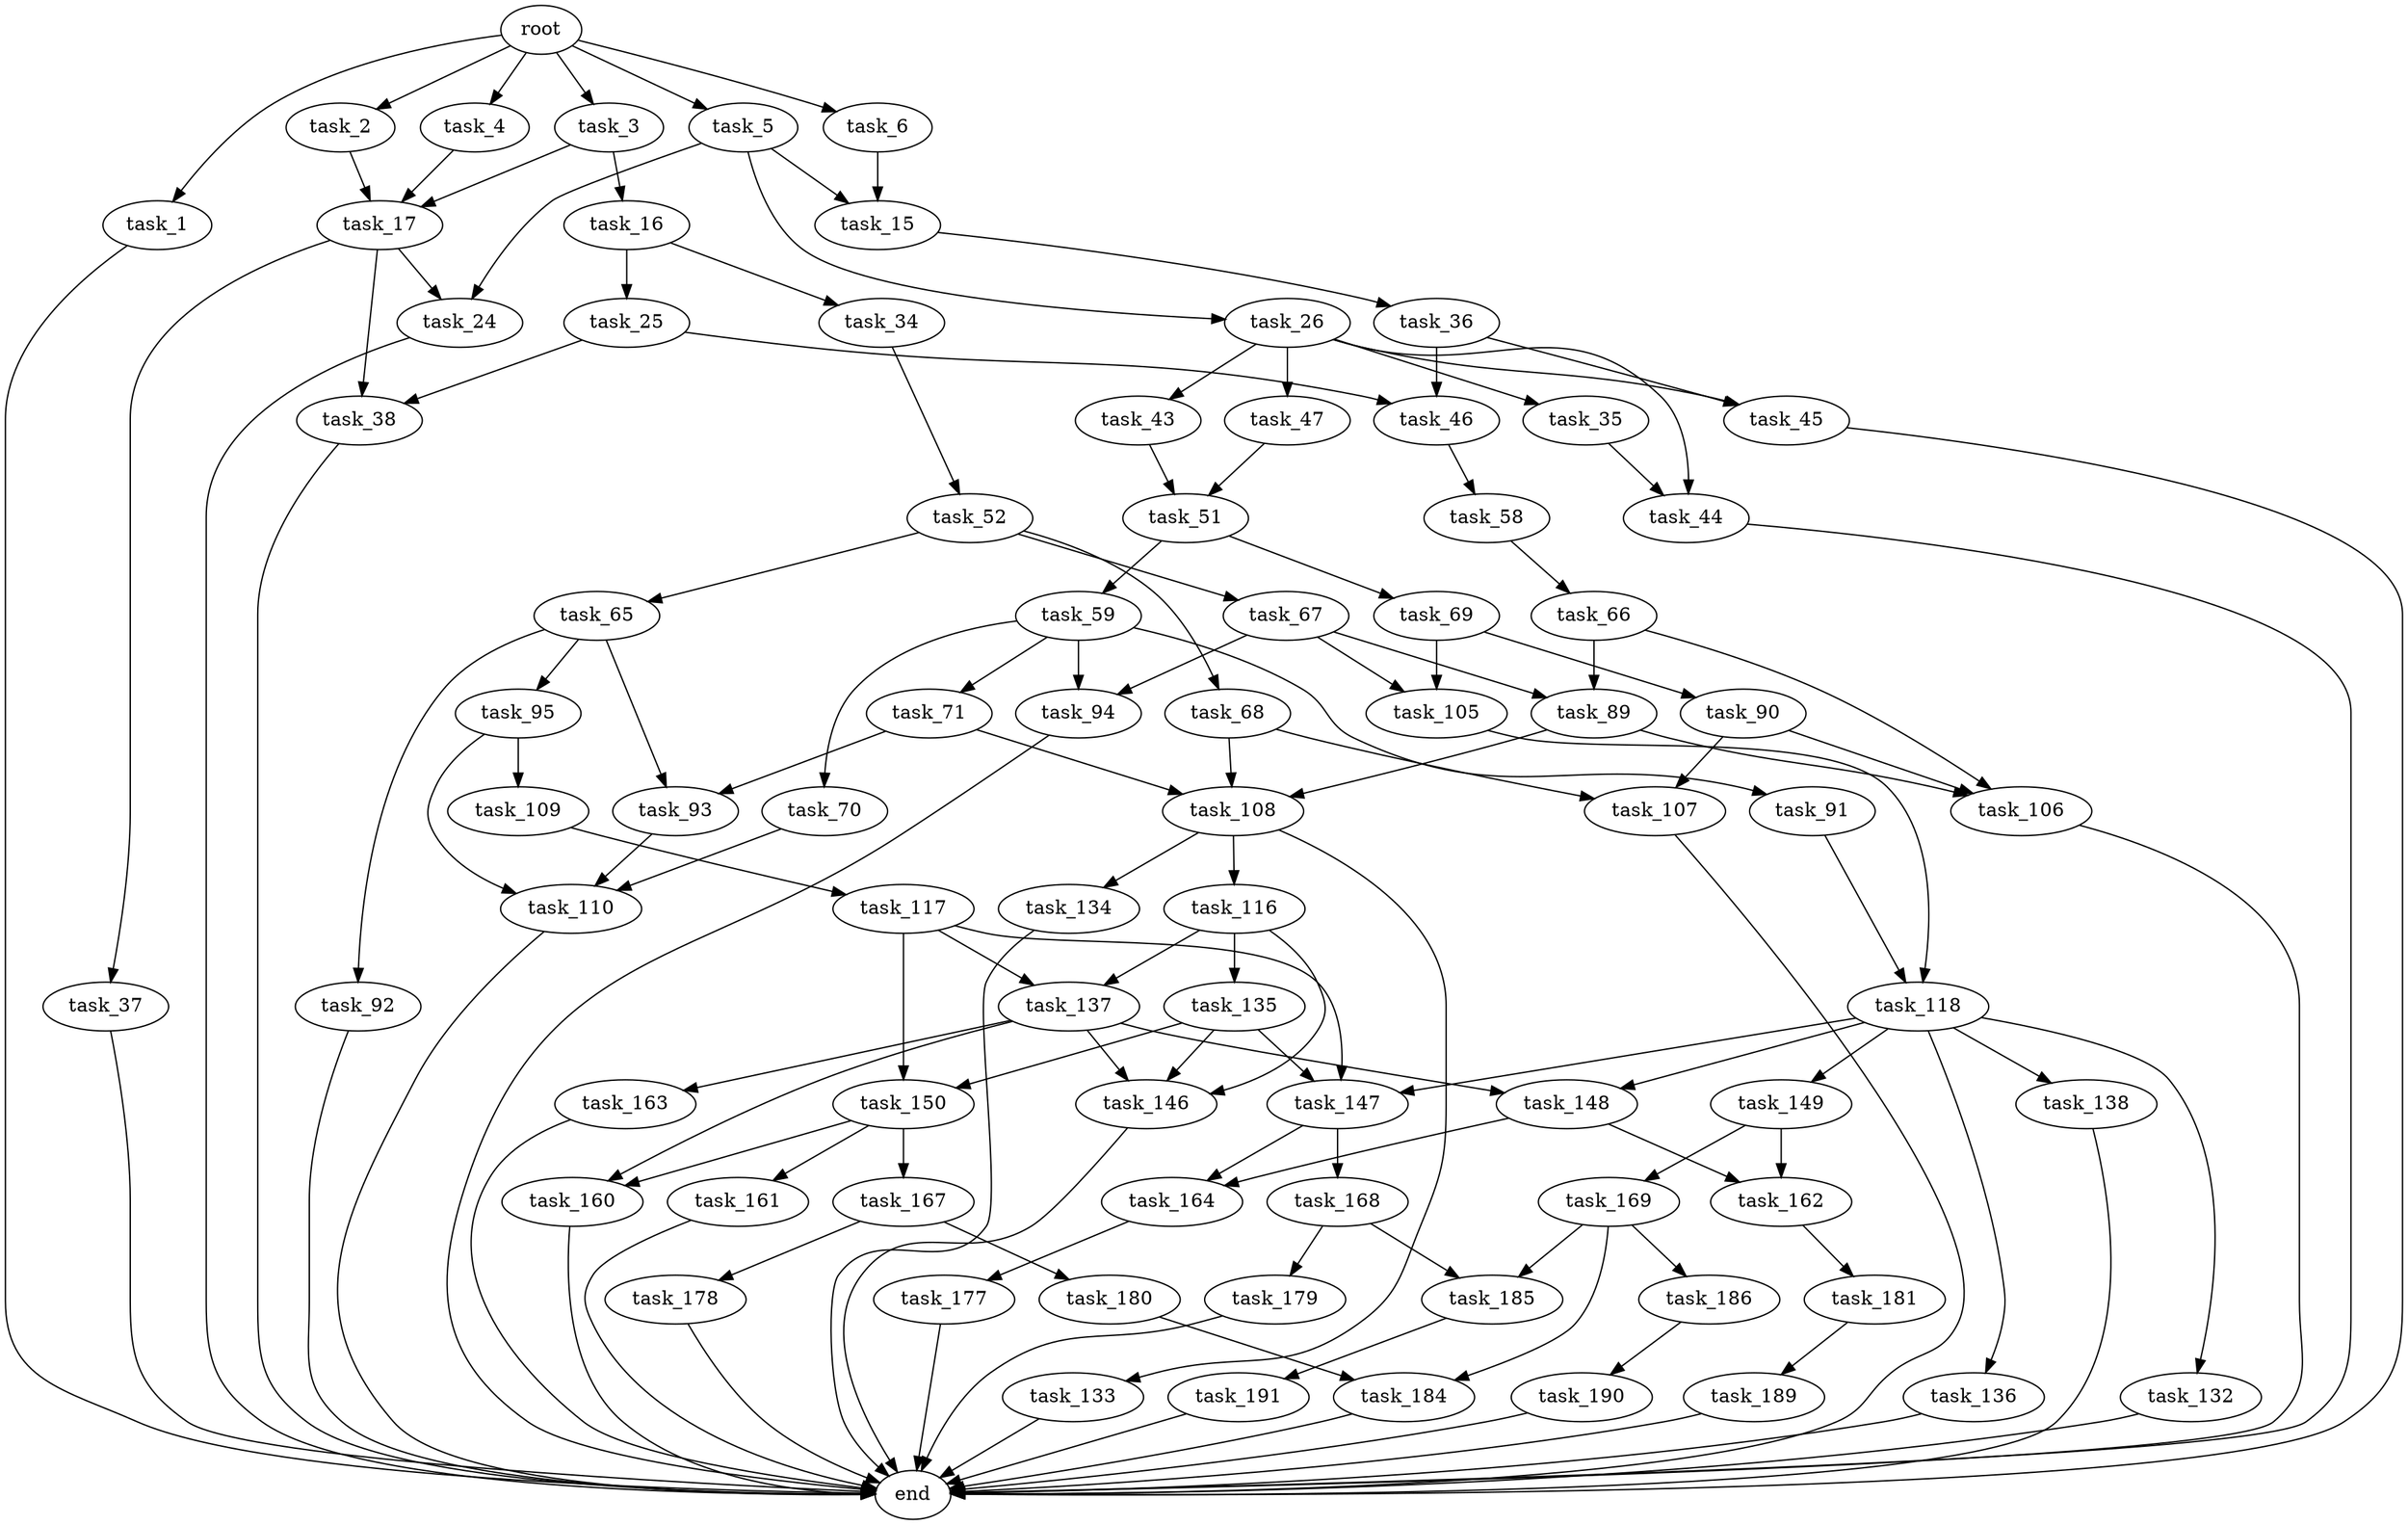 digraph G {
  root [size="0.000000"];
  task_1 [size="549755813888.000000"];
  task_2 [size="1120399414739.000000"];
  task_3 [size="8589934592.000000"];
  task_4 [size="6694390205.000000"];
  task_5 [size="28991029248.000000"];
  task_6 [size="152760781996.000000"];
  task_15 [size="1073741824000.000000"];
  task_16 [size="3985096275.000000"];
  task_17 [size="35832536461.000000"];
  task_24 [size="131434371420.000000"];
  task_25 [size="4296114920.000000"];
  task_26 [size="368293445632.000000"];
  task_34 [size="231928233984.000000"];
  task_35 [size="8589934592.000000"];
  task_36 [size="154509237393.000000"];
  task_37 [size="782757789696.000000"];
  task_38 [size="46400319512.000000"];
  task_43 [size="1215412655959.000000"];
  task_44 [size="11599516464.000000"];
  task_45 [size="390683896.000000"];
  task_46 [size="8589934592.000000"];
  task_47 [size="34941158994.000000"];
  task_51 [size="51630245918.000000"];
  task_52 [size="368293445632.000000"];
  task_58 [size="19755489143.000000"];
  task_59 [size="338951689077.000000"];
  task_65 [size="49740178399.000000"];
  task_66 [size="83567611007.000000"];
  task_67 [size="28991029248.000000"];
  task_68 [size="1073741824000.000000"];
  task_69 [size="28991029248.000000"];
  task_70 [size="451570087710.000000"];
  task_71 [size="1073741824000.000000"];
  task_89 [size="201700066700.000000"];
  task_90 [size="9837751881.000000"];
  task_91 [size="14842953912.000000"];
  task_92 [size="15286493494.000000"];
  task_93 [size="134217728000.000000"];
  task_94 [size="140665213241.000000"];
  task_95 [size="368293445632.000000"];
  task_105 [size="44467801981.000000"];
  task_106 [size="39297524019.000000"];
  task_107 [size="271877620868.000000"];
  task_108 [size="5130497892.000000"];
  task_109 [size="698799479.000000"];
  task_110 [size="68719476736.000000"];
  task_116 [size="32932103998.000000"];
  task_117 [size="640941955097.000000"];
  task_118 [size="525234081.000000"];
  task_132 [size="68719476736.000000"];
  task_133 [size="18674715695.000000"];
  task_134 [size="68719476736.000000"];
  task_135 [size="25482552510.000000"];
  task_136 [size="382399787458.000000"];
  task_137 [size="782757789696.000000"];
  task_138 [size="9943742188.000000"];
  task_146 [size="816708017377.000000"];
  task_147 [size="7194627421.000000"];
  task_148 [size="28991029248.000000"];
  task_149 [size="33682655021.000000"];
  task_150 [size="8589934592.000000"];
  task_160 [size="274323083524.000000"];
  task_161 [size="28991029248.000000"];
  task_162 [size="1261643974.000000"];
  task_163 [size="134217728000.000000"];
  task_164 [size="549755813888.000000"];
  task_167 [size="474673685443.000000"];
  task_168 [size="68719476736.000000"];
  task_169 [size="75303495155.000000"];
  task_177 [size="10491571010.000000"];
  task_178 [size="17515391652.000000"];
  task_179 [size="977833156408.000000"];
  task_180 [size="28991029248.000000"];
  task_181 [size="24727715207.000000"];
  task_184 [size="4326152666.000000"];
  task_185 [size="1953088063.000000"];
  task_186 [size="615632915.000000"];
  task_189 [size="183919299952.000000"];
  task_190 [size="323290059059.000000"];
  task_191 [size="598202145.000000"];
  end [size="0.000000"];

  root -> task_1 [size="1.000000"];
  root -> task_2 [size="1.000000"];
  root -> task_3 [size="1.000000"];
  root -> task_4 [size="1.000000"];
  root -> task_5 [size="1.000000"];
  root -> task_6 [size="1.000000"];
  task_1 -> end [size="1.000000"];
  task_2 -> task_17 [size="679477248.000000"];
  task_3 -> task_16 [size="33554432.000000"];
  task_3 -> task_17 [size="33554432.000000"];
  task_4 -> task_17 [size="134217728.000000"];
  task_5 -> task_15 [size="75497472.000000"];
  task_5 -> task_24 [size="75497472.000000"];
  task_5 -> task_26 [size="75497472.000000"];
  task_6 -> task_15 [size="134217728.000000"];
  task_15 -> task_36 [size="838860800.000000"];
  task_16 -> task_25 [size="75497472.000000"];
  task_16 -> task_34 [size="75497472.000000"];
  task_17 -> task_24 [size="838860800.000000"];
  task_17 -> task_37 [size="838860800.000000"];
  task_17 -> task_38 [size="838860800.000000"];
  task_24 -> end [size="1.000000"];
  task_25 -> task_38 [size="75497472.000000"];
  task_25 -> task_46 [size="75497472.000000"];
  task_26 -> task_35 [size="411041792.000000"];
  task_26 -> task_43 [size="411041792.000000"];
  task_26 -> task_44 [size="411041792.000000"];
  task_26 -> task_45 [size="411041792.000000"];
  task_26 -> task_47 [size="411041792.000000"];
  task_34 -> task_52 [size="301989888.000000"];
  task_35 -> task_44 [size="33554432.000000"];
  task_36 -> task_45 [size="679477248.000000"];
  task_36 -> task_46 [size="679477248.000000"];
  task_37 -> end [size="1.000000"];
  task_38 -> end [size="1.000000"];
  task_43 -> task_51 [size="838860800.000000"];
  task_44 -> end [size="1.000000"];
  task_45 -> end [size="1.000000"];
  task_46 -> task_58 [size="33554432.000000"];
  task_47 -> task_51 [size="679477248.000000"];
  task_51 -> task_59 [size="134217728.000000"];
  task_51 -> task_69 [size="134217728.000000"];
  task_52 -> task_65 [size="411041792.000000"];
  task_52 -> task_67 [size="411041792.000000"];
  task_52 -> task_68 [size="411041792.000000"];
  task_58 -> task_66 [size="411041792.000000"];
  task_59 -> task_70 [size="536870912.000000"];
  task_59 -> task_71 [size="536870912.000000"];
  task_59 -> task_91 [size="536870912.000000"];
  task_59 -> task_94 [size="536870912.000000"];
  task_65 -> task_92 [size="838860800.000000"];
  task_65 -> task_93 [size="838860800.000000"];
  task_65 -> task_95 [size="838860800.000000"];
  task_66 -> task_89 [size="75497472.000000"];
  task_66 -> task_106 [size="75497472.000000"];
  task_67 -> task_89 [size="75497472.000000"];
  task_67 -> task_94 [size="75497472.000000"];
  task_67 -> task_105 [size="75497472.000000"];
  task_68 -> task_107 [size="838860800.000000"];
  task_68 -> task_108 [size="838860800.000000"];
  task_69 -> task_90 [size="75497472.000000"];
  task_69 -> task_105 [size="75497472.000000"];
  task_70 -> task_110 [size="301989888.000000"];
  task_71 -> task_93 [size="838860800.000000"];
  task_71 -> task_108 [size="838860800.000000"];
  task_89 -> task_106 [size="838860800.000000"];
  task_89 -> task_108 [size="838860800.000000"];
  task_90 -> task_106 [size="209715200.000000"];
  task_90 -> task_107 [size="209715200.000000"];
  task_91 -> task_118 [size="75497472.000000"];
  task_92 -> end [size="1.000000"];
  task_93 -> task_110 [size="209715200.000000"];
  task_94 -> end [size="1.000000"];
  task_95 -> task_109 [size="411041792.000000"];
  task_95 -> task_110 [size="411041792.000000"];
  task_105 -> task_118 [size="33554432.000000"];
  task_106 -> end [size="1.000000"];
  task_107 -> end [size="1.000000"];
  task_108 -> task_116 [size="134217728.000000"];
  task_108 -> task_133 [size="134217728.000000"];
  task_108 -> task_134 [size="134217728.000000"];
  task_109 -> task_117 [size="33554432.000000"];
  task_110 -> end [size="1.000000"];
  task_116 -> task_135 [size="33554432.000000"];
  task_116 -> task_137 [size="33554432.000000"];
  task_116 -> task_146 [size="33554432.000000"];
  task_117 -> task_137 [size="679477248.000000"];
  task_117 -> task_147 [size="679477248.000000"];
  task_117 -> task_150 [size="679477248.000000"];
  task_118 -> task_132 [size="33554432.000000"];
  task_118 -> task_136 [size="33554432.000000"];
  task_118 -> task_138 [size="33554432.000000"];
  task_118 -> task_147 [size="33554432.000000"];
  task_118 -> task_148 [size="33554432.000000"];
  task_118 -> task_149 [size="33554432.000000"];
  task_132 -> end [size="1.000000"];
  task_133 -> end [size="1.000000"];
  task_134 -> end [size="1.000000"];
  task_135 -> task_146 [size="838860800.000000"];
  task_135 -> task_147 [size="838860800.000000"];
  task_135 -> task_150 [size="838860800.000000"];
  task_136 -> end [size="1.000000"];
  task_137 -> task_146 [size="679477248.000000"];
  task_137 -> task_148 [size="679477248.000000"];
  task_137 -> task_160 [size="679477248.000000"];
  task_137 -> task_163 [size="679477248.000000"];
  task_138 -> end [size="1.000000"];
  task_146 -> end [size="1.000000"];
  task_147 -> task_164 [size="209715200.000000"];
  task_147 -> task_168 [size="209715200.000000"];
  task_148 -> task_162 [size="75497472.000000"];
  task_148 -> task_164 [size="75497472.000000"];
  task_149 -> task_162 [size="33554432.000000"];
  task_149 -> task_169 [size="33554432.000000"];
  task_150 -> task_160 [size="33554432.000000"];
  task_150 -> task_161 [size="33554432.000000"];
  task_150 -> task_167 [size="33554432.000000"];
  task_160 -> end [size="1.000000"];
  task_161 -> end [size="1.000000"];
  task_162 -> task_181 [size="33554432.000000"];
  task_163 -> end [size="1.000000"];
  task_164 -> task_177 [size="536870912.000000"];
  task_167 -> task_178 [size="411041792.000000"];
  task_167 -> task_180 [size="411041792.000000"];
  task_168 -> task_179 [size="134217728.000000"];
  task_168 -> task_185 [size="134217728.000000"];
  task_169 -> task_184 [size="301989888.000000"];
  task_169 -> task_185 [size="301989888.000000"];
  task_169 -> task_186 [size="301989888.000000"];
  task_177 -> end [size="1.000000"];
  task_178 -> end [size="1.000000"];
  task_179 -> end [size="1.000000"];
  task_180 -> task_184 [size="75497472.000000"];
  task_181 -> task_189 [size="536870912.000000"];
  task_184 -> end [size="1.000000"];
  task_185 -> task_191 [size="209715200.000000"];
  task_186 -> task_190 [size="33554432.000000"];
  task_189 -> end [size="1.000000"];
  task_190 -> end [size="1.000000"];
  task_191 -> end [size="1.000000"];
}
